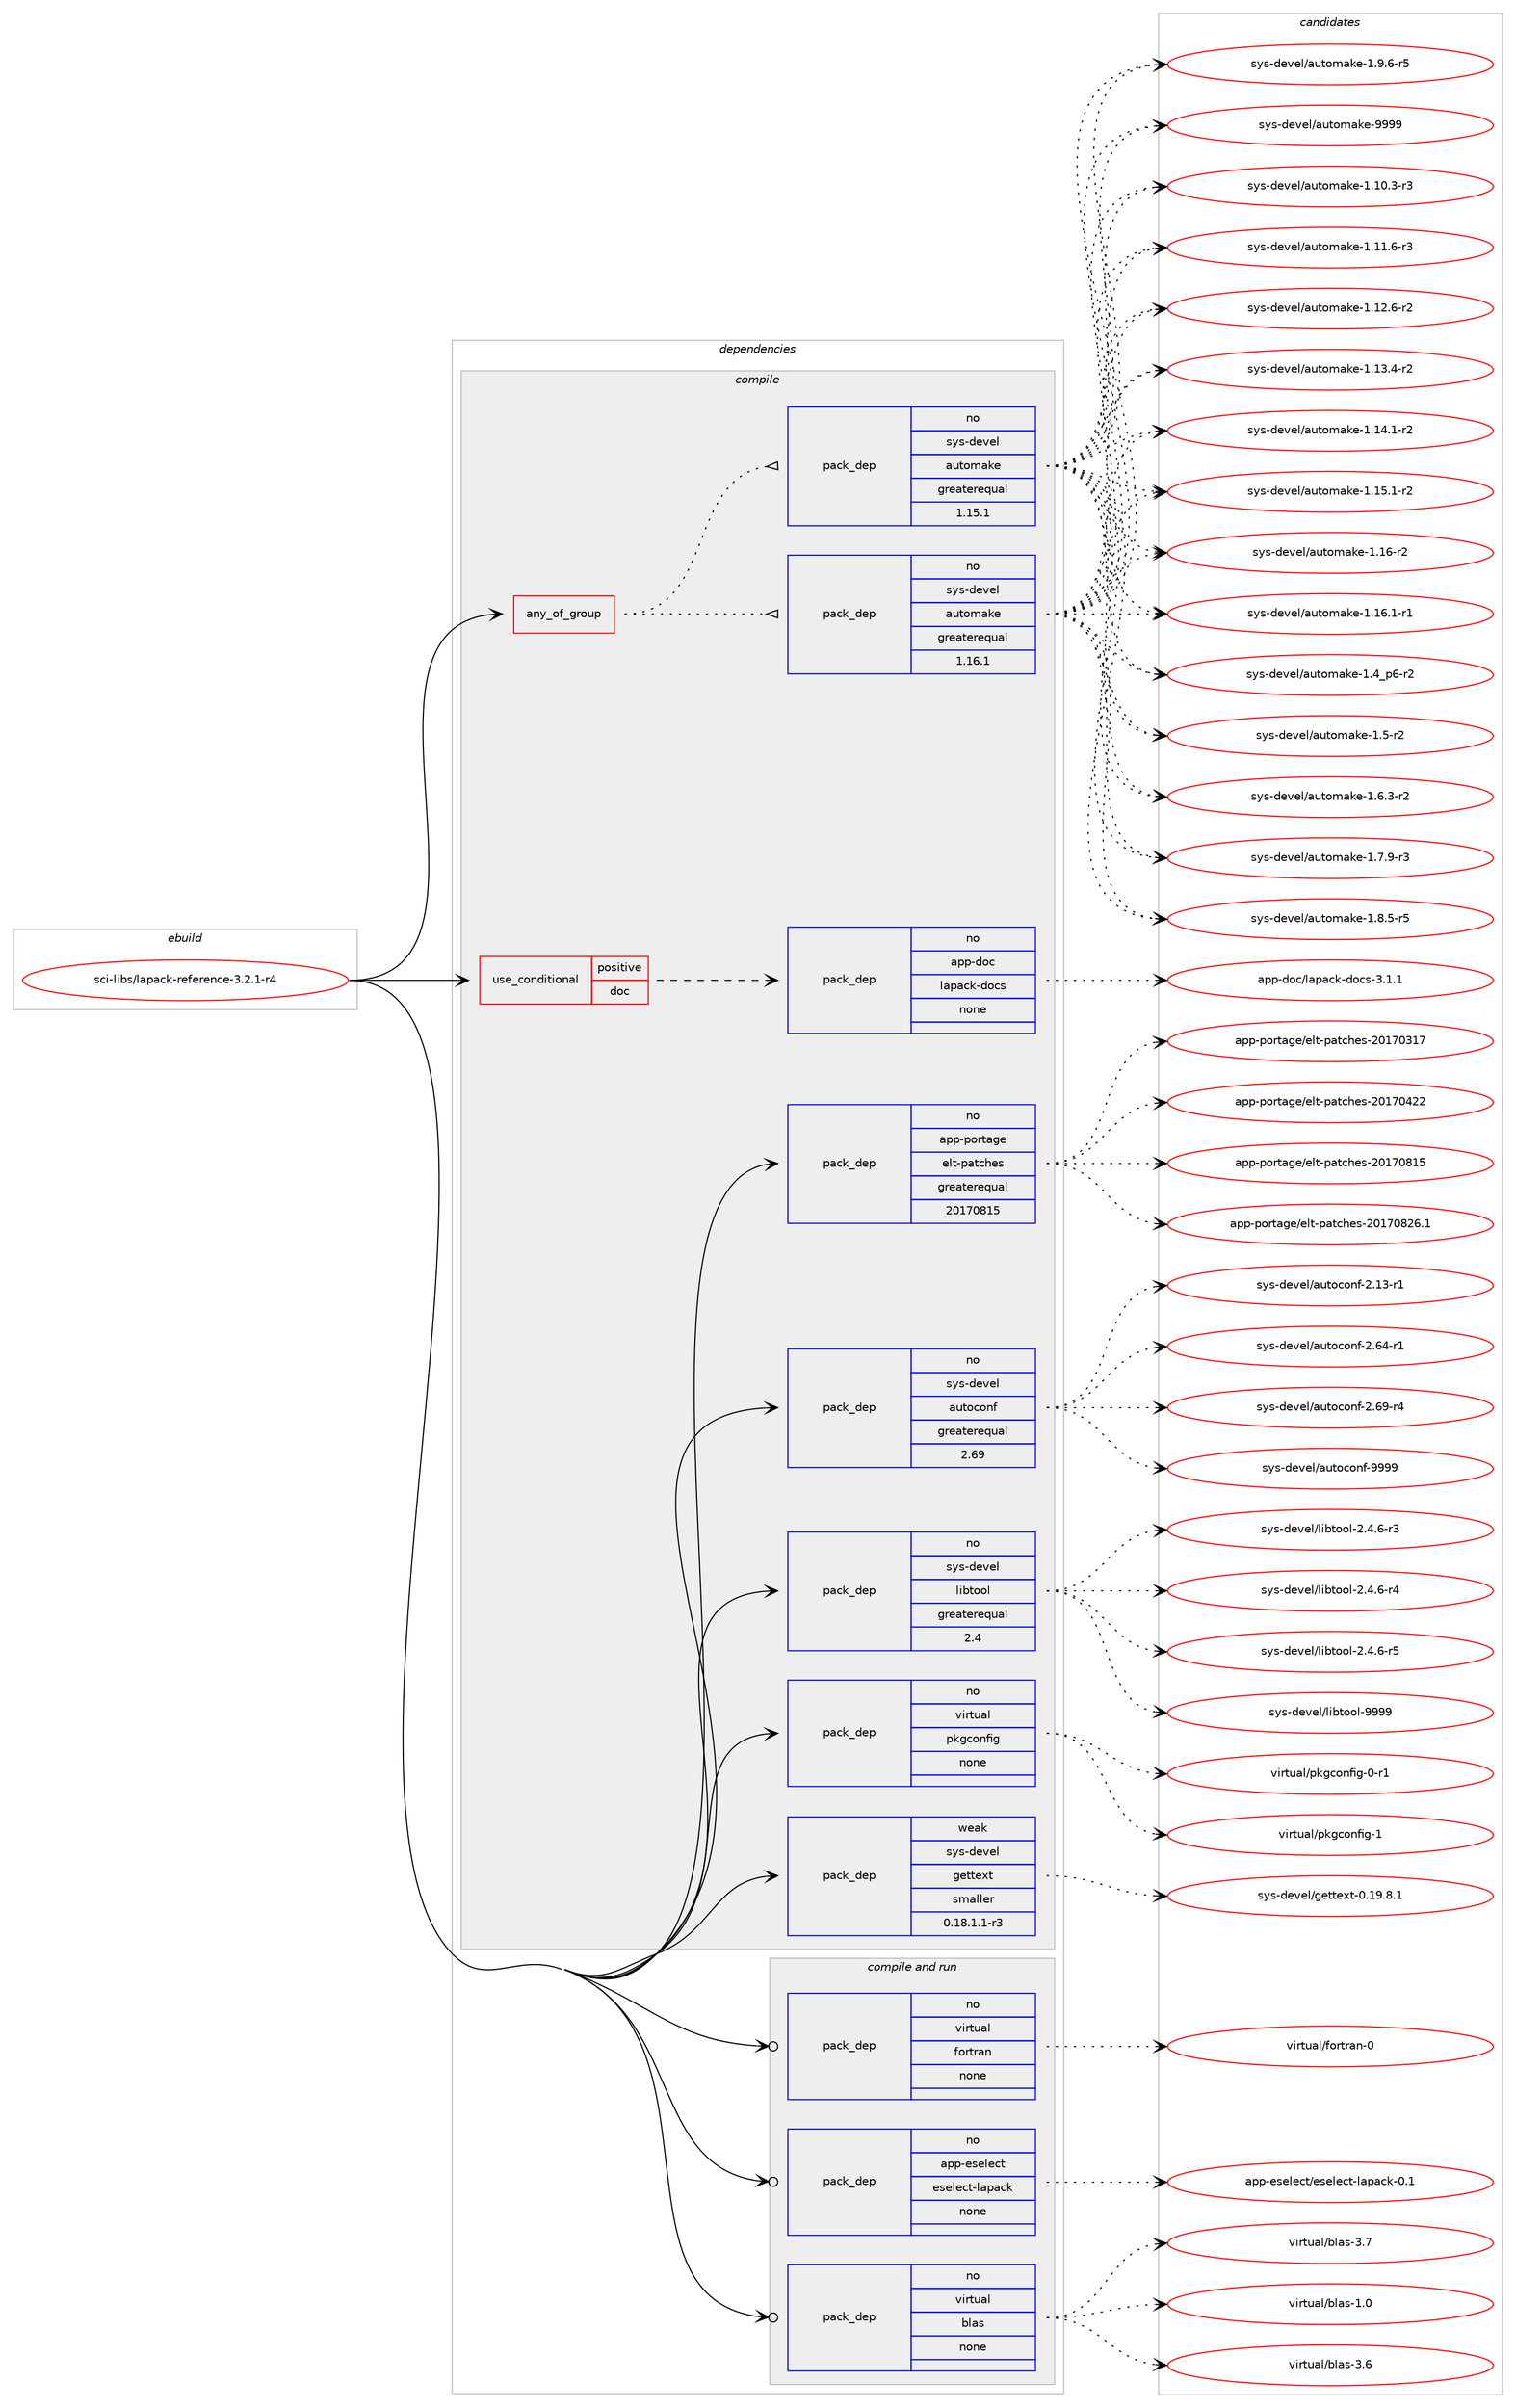 digraph prolog {

# *************
# Graph options
# *************

newrank=true;
concentrate=true;
compound=true;
graph [rankdir=LR,fontname=Helvetica,fontsize=10,ranksep=1.5];#, ranksep=2.5, nodesep=0.2];
edge  [arrowhead=vee];
node  [fontname=Helvetica,fontsize=10];

# **********
# The ebuild
# **********

subgraph cluster_leftcol {
color=gray;
rank=same;
label=<<i>ebuild</i>>;
id [label="sci-libs/lapack-reference-3.2.1-r4", color=red, width=4, href="../sci-libs/lapack-reference-3.2.1-r4.svg"];
}

# ****************
# The dependencies
# ****************

subgraph cluster_midcol {
color=gray;
label=<<i>dependencies</i>>;
subgraph cluster_compile {
fillcolor="#eeeeee";
style=filled;
label=<<i>compile</i>>;
subgraph any26901 {
dependency1693782 [label=<<TABLE BORDER="0" CELLBORDER="1" CELLSPACING="0" CELLPADDING="4"><TR><TD CELLPADDING="10">any_of_group</TD></TR></TABLE>>, shape=none, color=red];subgraph pack1212569 {
dependency1693783 [label=<<TABLE BORDER="0" CELLBORDER="1" CELLSPACING="0" CELLPADDING="4" WIDTH="220"><TR><TD ROWSPAN="6" CELLPADDING="30">pack_dep</TD></TR><TR><TD WIDTH="110">no</TD></TR><TR><TD>sys-devel</TD></TR><TR><TD>automake</TD></TR><TR><TD>greaterequal</TD></TR><TR><TD>1.16.1</TD></TR></TABLE>>, shape=none, color=blue];
}
dependency1693782:e -> dependency1693783:w [weight=20,style="dotted",arrowhead="oinv"];
subgraph pack1212570 {
dependency1693784 [label=<<TABLE BORDER="0" CELLBORDER="1" CELLSPACING="0" CELLPADDING="4" WIDTH="220"><TR><TD ROWSPAN="6" CELLPADDING="30">pack_dep</TD></TR><TR><TD WIDTH="110">no</TD></TR><TR><TD>sys-devel</TD></TR><TR><TD>automake</TD></TR><TR><TD>greaterequal</TD></TR><TR><TD>1.15.1</TD></TR></TABLE>>, shape=none, color=blue];
}
dependency1693782:e -> dependency1693784:w [weight=20,style="dotted",arrowhead="oinv"];
}
id:e -> dependency1693782:w [weight=20,style="solid",arrowhead="vee"];
subgraph cond453460 {
dependency1693785 [label=<<TABLE BORDER="0" CELLBORDER="1" CELLSPACING="0" CELLPADDING="4"><TR><TD ROWSPAN="3" CELLPADDING="10">use_conditional</TD></TR><TR><TD>positive</TD></TR><TR><TD>doc</TD></TR></TABLE>>, shape=none, color=red];
subgraph pack1212571 {
dependency1693786 [label=<<TABLE BORDER="0" CELLBORDER="1" CELLSPACING="0" CELLPADDING="4" WIDTH="220"><TR><TD ROWSPAN="6" CELLPADDING="30">pack_dep</TD></TR><TR><TD WIDTH="110">no</TD></TR><TR><TD>app-doc</TD></TR><TR><TD>lapack-docs</TD></TR><TR><TD>none</TD></TR><TR><TD></TD></TR></TABLE>>, shape=none, color=blue];
}
dependency1693785:e -> dependency1693786:w [weight=20,style="dashed",arrowhead="vee"];
}
id:e -> dependency1693785:w [weight=20,style="solid",arrowhead="vee"];
subgraph pack1212572 {
dependency1693787 [label=<<TABLE BORDER="0" CELLBORDER="1" CELLSPACING="0" CELLPADDING="4" WIDTH="220"><TR><TD ROWSPAN="6" CELLPADDING="30">pack_dep</TD></TR><TR><TD WIDTH="110">no</TD></TR><TR><TD>app-portage</TD></TR><TR><TD>elt-patches</TD></TR><TR><TD>greaterequal</TD></TR><TR><TD>20170815</TD></TR></TABLE>>, shape=none, color=blue];
}
id:e -> dependency1693787:w [weight=20,style="solid",arrowhead="vee"];
subgraph pack1212573 {
dependency1693788 [label=<<TABLE BORDER="0" CELLBORDER="1" CELLSPACING="0" CELLPADDING="4" WIDTH="220"><TR><TD ROWSPAN="6" CELLPADDING="30">pack_dep</TD></TR><TR><TD WIDTH="110">no</TD></TR><TR><TD>sys-devel</TD></TR><TR><TD>autoconf</TD></TR><TR><TD>greaterequal</TD></TR><TR><TD>2.69</TD></TR></TABLE>>, shape=none, color=blue];
}
id:e -> dependency1693788:w [weight=20,style="solid",arrowhead="vee"];
subgraph pack1212574 {
dependency1693789 [label=<<TABLE BORDER="0" CELLBORDER="1" CELLSPACING="0" CELLPADDING="4" WIDTH="220"><TR><TD ROWSPAN="6" CELLPADDING="30">pack_dep</TD></TR><TR><TD WIDTH="110">no</TD></TR><TR><TD>sys-devel</TD></TR><TR><TD>libtool</TD></TR><TR><TD>greaterequal</TD></TR><TR><TD>2.4</TD></TR></TABLE>>, shape=none, color=blue];
}
id:e -> dependency1693789:w [weight=20,style="solid",arrowhead="vee"];
subgraph pack1212575 {
dependency1693790 [label=<<TABLE BORDER="0" CELLBORDER="1" CELLSPACING="0" CELLPADDING="4" WIDTH="220"><TR><TD ROWSPAN="6" CELLPADDING="30">pack_dep</TD></TR><TR><TD WIDTH="110">no</TD></TR><TR><TD>virtual</TD></TR><TR><TD>pkgconfig</TD></TR><TR><TD>none</TD></TR><TR><TD></TD></TR></TABLE>>, shape=none, color=blue];
}
id:e -> dependency1693790:w [weight=20,style="solid",arrowhead="vee"];
subgraph pack1212576 {
dependency1693791 [label=<<TABLE BORDER="0" CELLBORDER="1" CELLSPACING="0" CELLPADDING="4" WIDTH="220"><TR><TD ROWSPAN="6" CELLPADDING="30">pack_dep</TD></TR><TR><TD WIDTH="110">weak</TD></TR><TR><TD>sys-devel</TD></TR><TR><TD>gettext</TD></TR><TR><TD>smaller</TD></TR><TR><TD>0.18.1.1-r3</TD></TR></TABLE>>, shape=none, color=blue];
}
id:e -> dependency1693791:w [weight=20,style="solid",arrowhead="vee"];
}
subgraph cluster_compileandrun {
fillcolor="#eeeeee";
style=filled;
label=<<i>compile and run</i>>;
subgraph pack1212577 {
dependency1693792 [label=<<TABLE BORDER="0" CELLBORDER="1" CELLSPACING="0" CELLPADDING="4" WIDTH="220"><TR><TD ROWSPAN="6" CELLPADDING="30">pack_dep</TD></TR><TR><TD WIDTH="110">no</TD></TR><TR><TD>app-eselect</TD></TR><TR><TD>eselect-lapack</TD></TR><TR><TD>none</TD></TR><TR><TD></TD></TR></TABLE>>, shape=none, color=blue];
}
id:e -> dependency1693792:w [weight=20,style="solid",arrowhead="odotvee"];
subgraph pack1212578 {
dependency1693793 [label=<<TABLE BORDER="0" CELLBORDER="1" CELLSPACING="0" CELLPADDING="4" WIDTH="220"><TR><TD ROWSPAN="6" CELLPADDING="30">pack_dep</TD></TR><TR><TD WIDTH="110">no</TD></TR><TR><TD>virtual</TD></TR><TR><TD>blas</TD></TR><TR><TD>none</TD></TR><TR><TD></TD></TR></TABLE>>, shape=none, color=blue];
}
id:e -> dependency1693793:w [weight=20,style="solid",arrowhead="odotvee"];
subgraph pack1212579 {
dependency1693794 [label=<<TABLE BORDER="0" CELLBORDER="1" CELLSPACING="0" CELLPADDING="4" WIDTH="220"><TR><TD ROWSPAN="6" CELLPADDING="30">pack_dep</TD></TR><TR><TD WIDTH="110">no</TD></TR><TR><TD>virtual</TD></TR><TR><TD>fortran</TD></TR><TR><TD>none</TD></TR><TR><TD></TD></TR></TABLE>>, shape=none, color=blue];
}
id:e -> dependency1693794:w [weight=20,style="solid",arrowhead="odotvee"];
}
subgraph cluster_run {
fillcolor="#eeeeee";
style=filled;
label=<<i>run</i>>;
}
}

# **************
# The candidates
# **************

subgraph cluster_choices {
rank=same;
color=gray;
label=<<i>candidates</i>>;

subgraph choice1212569 {
color=black;
nodesep=1;
choice11512111545100101118101108479711711611110997107101454946494846514511451 [label="sys-devel/automake-1.10.3-r3", color=red, width=4,href="../sys-devel/automake-1.10.3-r3.svg"];
choice11512111545100101118101108479711711611110997107101454946494946544511451 [label="sys-devel/automake-1.11.6-r3", color=red, width=4,href="../sys-devel/automake-1.11.6-r3.svg"];
choice11512111545100101118101108479711711611110997107101454946495046544511450 [label="sys-devel/automake-1.12.6-r2", color=red, width=4,href="../sys-devel/automake-1.12.6-r2.svg"];
choice11512111545100101118101108479711711611110997107101454946495146524511450 [label="sys-devel/automake-1.13.4-r2", color=red, width=4,href="../sys-devel/automake-1.13.4-r2.svg"];
choice11512111545100101118101108479711711611110997107101454946495246494511450 [label="sys-devel/automake-1.14.1-r2", color=red, width=4,href="../sys-devel/automake-1.14.1-r2.svg"];
choice11512111545100101118101108479711711611110997107101454946495346494511450 [label="sys-devel/automake-1.15.1-r2", color=red, width=4,href="../sys-devel/automake-1.15.1-r2.svg"];
choice1151211154510010111810110847971171161111099710710145494649544511450 [label="sys-devel/automake-1.16-r2", color=red, width=4,href="../sys-devel/automake-1.16-r2.svg"];
choice11512111545100101118101108479711711611110997107101454946495446494511449 [label="sys-devel/automake-1.16.1-r1", color=red, width=4,href="../sys-devel/automake-1.16.1-r1.svg"];
choice115121115451001011181011084797117116111109971071014549465295112544511450 [label="sys-devel/automake-1.4_p6-r2", color=red, width=4,href="../sys-devel/automake-1.4_p6-r2.svg"];
choice11512111545100101118101108479711711611110997107101454946534511450 [label="sys-devel/automake-1.5-r2", color=red, width=4,href="../sys-devel/automake-1.5-r2.svg"];
choice115121115451001011181011084797117116111109971071014549465446514511450 [label="sys-devel/automake-1.6.3-r2", color=red, width=4,href="../sys-devel/automake-1.6.3-r2.svg"];
choice115121115451001011181011084797117116111109971071014549465546574511451 [label="sys-devel/automake-1.7.9-r3", color=red, width=4,href="../sys-devel/automake-1.7.9-r3.svg"];
choice115121115451001011181011084797117116111109971071014549465646534511453 [label="sys-devel/automake-1.8.5-r5", color=red, width=4,href="../sys-devel/automake-1.8.5-r5.svg"];
choice115121115451001011181011084797117116111109971071014549465746544511453 [label="sys-devel/automake-1.9.6-r5", color=red, width=4,href="../sys-devel/automake-1.9.6-r5.svg"];
choice115121115451001011181011084797117116111109971071014557575757 [label="sys-devel/automake-9999", color=red, width=4,href="../sys-devel/automake-9999.svg"];
dependency1693783:e -> choice11512111545100101118101108479711711611110997107101454946494846514511451:w [style=dotted,weight="100"];
dependency1693783:e -> choice11512111545100101118101108479711711611110997107101454946494946544511451:w [style=dotted,weight="100"];
dependency1693783:e -> choice11512111545100101118101108479711711611110997107101454946495046544511450:w [style=dotted,weight="100"];
dependency1693783:e -> choice11512111545100101118101108479711711611110997107101454946495146524511450:w [style=dotted,weight="100"];
dependency1693783:e -> choice11512111545100101118101108479711711611110997107101454946495246494511450:w [style=dotted,weight="100"];
dependency1693783:e -> choice11512111545100101118101108479711711611110997107101454946495346494511450:w [style=dotted,weight="100"];
dependency1693783:e -> choice1151211154510010111810110847971171161111099710710145494649544511450:w [style=dotted,weight="100"];
dependency1693783:e -> choice11512111545100101118101108479711711611110997107101454946495446494511449:w [style=dotted,weight="100"];
dependency1693783:e -> choice115121115451001011181011084797117116111109971071014549465295112544511450:w [style=dotted,weight="100"];
dependency1693783:e -> choice11512111545100101118101108479711711611110997107101454946534511450:w [style=dotted,weight="100"];
dependency1693783:e -> choice115121115451001011181011084797117116111109971071014549465446514511450:w [style=dotted,weight="100"];
dependency1693783:e -> choice115121115451001011181011084797117116111109971071014549465546574511451:w [style=dotted,weight="100"];
dependency1693783:e -> choice115121115451001011181011084797117116111109971071014549465646534511453:w [style=dotted,weight="100"];
dependency1693783:e -> choice115121115451001011181011084797117116111109971071014549465746544511453:w [style=dotted,weight="100"];
dependency1693783:e -> choice115121115451001011181011084797117116111109971071014557575757:w [style=dotted,weight="100"];
}
subgraph choice1212570 {
color=black;
nodesep=1;
choice11512111545100101118101108479711711611110997107101454946494846514511451 [label="sys-devel/automake-1.10.3-r3", color=red, width=4,href="../sys-devel/automake-1.10.3-r3.svg"];
choice11512111545100101118101108479711711611110997107101454946494946544511451 [label="sys-devel/automake-1.11.6-r3", color=red, width=4,href="../sys-devel/automake-1.11.6-r3.svg"];
choice11512111545100101118101108479711711611110997107101454946495046544511450 [label="sys-devel/automake-1.12.6-r2", color=red, width=4,href="../sys-devel/automake-1.12.6-r2.svg"];
choice11512111545100101118101108479711711611110997107101454946495146524511450 [label="sys-devel/automake-1.13.4-r2", color=red, width=4,href="../sys-devel/automake-1.13.4-r2.svg"];
choice11512111545100101118101108479711711611110997107101454946495246494511450 [label="sys-devel/automake-1.14.1-r2", color=red, width=4,href="../sys-devel/automake-1.14.1-r2.svg"];
choice11512111545100101118101108479711711611110997107101454946495346494511450 [label="sys-devel/automake-1.15.1-r2", color=red, width=4,href="../sys-devel/automake-1.15.1-r2.svg"];
choice1151211154510010111810110847971171161111099710710145494649544511450 [label="sys-devel/automake-1.16-r2", color=red, width=4,href="../sys-devel/automake-1.16-r2.svg"];
choice11512111545100101118101108479711711611110997107101454946495446494511449 [label="sys-devel/automake-1.16.1-r1", color=red, width=4,href="../sys-devel/automake-1.16.1-r1.svg"];
choice115121115451001011181011084797117116111109971071014549465295112544511450 [label="sys-devel/automake-1.4_p6-r2", color=red, width=4,href="../sys-devel/automake-1.4_p6-r2.svg"];
choice11512111545100101118101108479711711611110997107101454946534511450 [label="sys-devel/automake-1.5-r2", color=red, width=4,href="../sys-devel/automake-1.5-r2.svg"];
choice115121115451001011181011084797117116111109971071014549465446514511450 [label="sys-devel/automake-1.6.3-r2", color=red, width=4,href="../sys-devel/automake-1.6.3-r2.svg"];
choice115121115451001011181011084797117116111109971071014549465546574511451 [label="sys-devel/automake-1.7.9-r3", color=red, width=4,href="../sys-devel/automake-1.7.9-r3.svg"];
choice115121115451001011181011084797117116111109971071014549465646534511453 [label="sys-devel/automake-1.8.5-r5", color=red, width=4,href="../sys-devel/automake-1.8.5-r5.svg"];
choice115121115451001011181011084797117116111109971071014549465746544511453 [label="sys-devel/automake-1.9.6-r5", color=red, width=4,href="../sys-devel/automake-1.9.6-r5.svg"];
choice115121115451001011181011084797117116111109971071014557575757 [label="sys-devel/automake-9999", color=red, width=4,href="../sys-devel/automake-9999.svg"];
dependency1693784:e -> choice11512111545100101118101108479711711611110997107101454946494846514511451:w [style=dotted,weight="100"];
dependency1693784:e -> choice11512111545100101118101108479711711611110997107101454946494946544511451:w [style=dotted,weight="100"];
dependency1693784:e -> choice11512111545100101118101108479711711611110997107101454946495046544511450:w [style=dotted,weight="100"];
dependency1693784:e -> choice11512111545100101118101108479711711611110997107101454946495146524511450:w [style=dotted,weight="100"];
dependency1693784:e -> choice11512111545100101118101108479711711611110997107101454946495246494511450:w [style=dotted,weight="100"];
dependency1693784:e -> choice11512111545100101118101108479711711611110997107101454946495346494511450:w [style=dotted,weight="100"];
dependency1693784:e -> choice1151211154510010111810110847971171161111099710710145494649544511450:w [style=dotted,weight="100"];
dependency1693784:e -> choice11512111545100101118101108479711711611110997107101454946495446494511449:w [style=dotted,weight="100"];
dependency1693784:e -> choice115121115451001011181011084797117116111109971071014549465295112544511450:w [style=dotted,weight="100"];
dependency1693784:e -> choice11512111545100101118101108479711711611110997107101454946534511450:w [style=dotted,weight="100"];
dependency1693784:e -> choice115121115451001011181011084797117116111109971071014549465446514511450:w [style=dotted,weight="100"];
dependency1693784:e -> choice115121115451001011181011084797117116111109971071014549465546574511451:w [style=dotted,weight="100"];
dependency1693784:e -> choice115121115451001011181011084797117116111109971071014549465646534511453:w [style=dotted,weight="100"];
dependency1693784:e -> choice115121115451001011181011084797117116111109971071014549465746544511453:w [style=dotted,weight="100"];
dependency1693784:e -> choice115121115451001011181011084797117116111109971071014557575757:w [style=dotted,weight="100"];
}
subgraph choice1212571 {
color=black;
nodesep=1;
choice971121124510011199471089711297991074510011199115455146494649 [label="app-doc/lapack-docs-3.1.1", color=red, width=4,href="../app-doc/lapack-docs-3.1.1.svg"];
dependency1693786:e -> choice971121124510011199471089711297991074510011199115455146494649:w [style=dotted,weight="100"];
}
subgraph choice1212572 {
color=black;
nodesep=1;
choice97112112451121111141169710310147101108116451129711699104101115455048495548514955 [label="app-portage/elt-patches-20170317", color=red, width=4,href="../app-portage/elt-patches-20170317.svg"];
choice97112112451121111141169710310147101108116451129711699104101115455048495548525050 [label="app-portage/elt-patches-20170422", color=red, width=4,href="../app-portage/elt-patches-20170422.svg"];
choice97112112451121111141169710310147101108116451129711699104101115455048495548564953 [label="app-portage/elt-patches-20170815", color=red, width=4,href="../app-portage/elt-patches-20170815.svg"];
choice971121124511211111411697103101471011081164511297116991041011154550484955485650544649 [label="app-portage/elt-patches-20170826.1", color=red, width=4,href="../app-portage/elt-patches-20170826.1.svg"];
dependency1693787:e -> choice97112112451121111141169710310147101108116451129711699104101115455048495548514955:w [style=dotted,weight="100"];
dependency1693787:e -> choice97112112451121111141169710310147101108116451129711699104101115455048495548525050:w [style=dotted,weight="100"];
dependency1693787:e -> choice97112112451121111141169710310147101108116451129711699104101115455048495548564953:w [style=dotted,weight="100"];
dependency1693787:e -> choice971121124511211111411697103101471011081164511297116991041011154550484955485650544649:w [style=dotted,weight="100"];
}
subgraph choice1212573 {
color=black;
nodesep=1;
choice1151211154510010111810110847971171161119911111010245504649514511449 [label="sys-devel/autoconf-2.13-r1", color=red, width=4,href="../sys-devel/autoconf-2.13-r1.svg"];
choice1151211154510010111810110847971171161119911111010245504654524511449 [label="sys-devel/autoconf-2.64-r1", color=red, width=4,href="../sys-devel/autoconf-2.64-r1.svg"];
choice1151211154510010111810110847971171161119911111010245504654574511452 [label="sys-devel/autoconf-2.69-r4", color=red, width=4,href="../sys-devel/autoconf-2.69-r4.svg"];
choice115121115451001011181011084797117116111991111101024557575757 [label="sys-devel/autoconf-9999", color=red, width=4,href="../sys-devel/autoconf-9999.svg"];
dependency1693788:e -> choice1151211154510010111810110847971171161119911111010245504649514511449:w [style=dotted,weight="100"];
dependency1693788:e -> choice1151211154510010111810110847971171161119911111010245504654524511449:w [style=dotted,weight="100"];
dependency1693788:e -> choice1151211154510010111810110847971171161119911111010245504654574511452:w [style=dotted,weight="100"];
dependency1693788:e -> choice115121115451001011181011084797117116111991111101024557575757:w [style=dotted,weight="100"];
}
subgraph choice1212574 {
color=black;
nodesep=1;
choice1151211154510010111810110847108105981161111111084550465246544511451 [label="sys-devel/libtool-2.4.6-r3", color=red, width=4,href="../sys-devel/libtool-2.4.6-r3.svg"];
choice1151211154510010111810110847108105981161111111084550465246544511452 [label="sys-devel/libtool-2.4.6-r4", color=red, width=4,href="../sys-devel/libtool-2.4.6-r4.svg"];
choice1151211154510010111810110847108105981161111111084550465246544511453 [label="sys-devel/libtool-2.4.6-r5", color=red, width=4,href="../sys-devel/libtool-2.4.6-r5.svg"];
choice1151211154510010111810110847108105981161111111084557575757 [label="sys-devel/libtool-9999", color=red, width=4,href="../sys-devel/libtool-9999.svg"];
dependency1693789:e -> choice1151211154510010111810110847108105981161111111084550465246544511451:w [style=dotted,weight="100"];
dependency1693789:e -> choice1151211154510010111810110847108105981161111111084550465246544511452:w [style=dotted,weight="100"];
dependency1693789:e -> choice1151211154510010111810110847108105981161111111084550465246544511453:w [style=dotted,weight="100"];
dependency1693789:e -> choice1151211154510010111810110847108105981161111111084557575757:w [style=dotted,weight="100"];
}
subgraph choice1212575 {
color=black;
nodesep=1;
choice11810511411611797108471121071039911111010210510345484511449 [label="virtual/pkgconfig-0-r1", color=red, width=4,href="../virtual/pkgconfig-0-r1.svg"];
choice1181051141161179710847112107103991111101021051034549 [label="virtual/pkgconfig-1", color=red, width=4,href="../virtual/pkgconfig-1.svg"];
dependency1693790:e -> choice11810511411611797108471121071039911111010210510345484511449:w [style=dotted,weight="100"];
dependency1693790:e -> choice1181051141161179710847112107103991111101021051034549:w [style=dotted,weight="100"];
}
subgraph choice1212576 {
color=black;
nodesep=1;
choice1151211154510010111810110847103101116116101120116454846495746564649 [label="sys-devel/gettext-0.19.8.1", color=red, width=4,href="../sys-devel/gettext-0.19.8.1.svg"];
dependency1693791:e -> choice1151211154510010111810110847103101116116101120116454846495746564649:w [style=dotted,weight="100"];
}
subgraph choice1212577 {
color=black;
nodesep=1;
choice97112112451011151011081019911647101115101108101991164510897112979910745484649 [label="app-eselect/eselect-lapack-0.1", color=red, width=4,href="../app-eselect/eselect-lapack-0.1.svg"];
dependency1693792:e -> choice97112112451011151011081019911647101115101108101991164510897112979910745484649:w [style=dotted,weight="100"];
}
subgraph choice1212578 {
color=black;
nodesep=1;
choice1181051141161179710847981089711545494648 [label="virtual/blas-1.0", color=red, width=4,href="../virtual/blas-1.0.svg"];
choice1181051141161179710847981089711545514654 [label="virtual/blas-3.6", color=red, width=4,href="../virtual/blas-3.6.svg"];
choice1181051141161179710847981089711545514655 [label="virtual/blas-3.7", color=red, width=4,href="../virtual/blas-3.7.svg"];
dependency1693793:e -> choice1181051141161179710847981089711545494648:w [style=dotted,weight="100"];
dependency1693793:e -> choice1181051141161179710847981089711545514654:w [style=dotted,weight="100"];
dependency1693793:e -> choice1181051141161179710847981089711545514655:w [style=dotted,weight="100"];
}
subgraph choice1212579 {
color=black;
nodesep=1;
choice1181051141161179710847102111114116114971104548 [label="virtual/fortran-0", color=red, width=4,href="../virtual/fortran-0.svg"];
dependency1693794:e -> choice1181051141161179710847102111114116114971104548:w [style=dotted,weight="100"];
}
}

}
